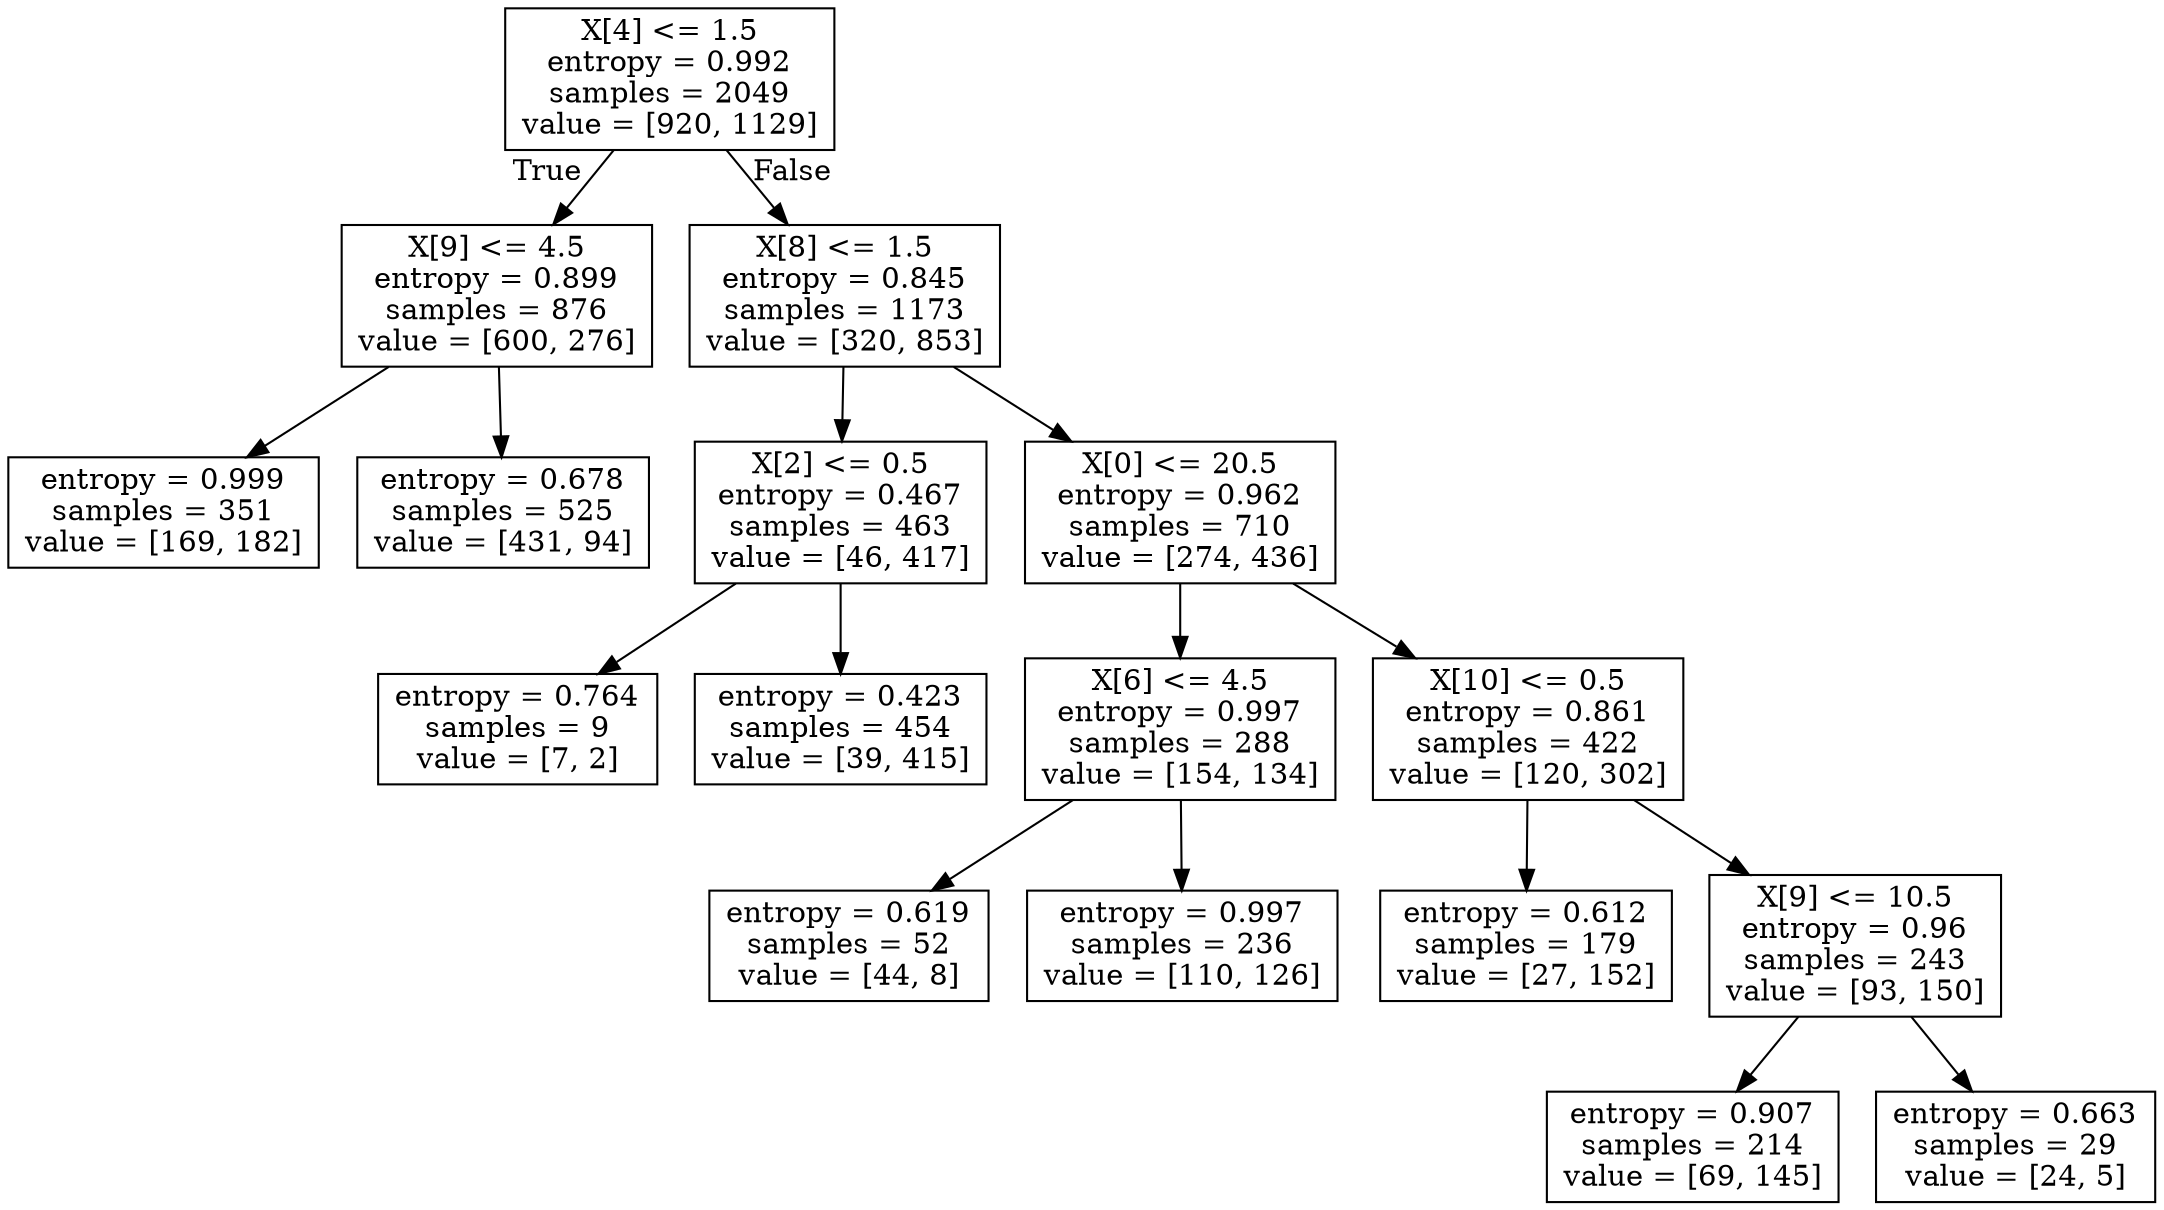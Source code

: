 digraph Tree {
node [shape=box] ;
0 [label="X[4] <= 1.5\nentropy = 0.992\nsamples = 2049\nvalue = [920, 1129]"] ;
1 [label="X[9] <= 4.5\nentropy = 0.899\nsamples = 876\nvalue = [600, 276]"] ;
0 -> 1 [labeldistance=2.5, labelangle=45, headlabel="True"] ;
5 [label="entropy = 0.999\nsamples = 351\nvalue = [169, 182]"] ;
1 -> 5 ;
6 [label="entropy = 0.678\nsamples = 525\nvalue = [431, 94]"] ;
1 -> 6 ;
2 [label="X[8] <= 1.5\nentropy = 0.845\nsamples = 1173\nvalue = [320, 853]"] ;
0 -> 2 [labeldistance=2.5, labelangle=-45, headlabel="False"] ;
3 [label="X[2] <= 0.5\nentropy = 0.467\nsamples = 463\nvalue = [46, 417]"] ;
2 -> 3 ;
15 [label="entropy = 0.764\nsamples = 9\nvalue = [7, 2]"] ;
3 -> 15 ;
16 [label="entropy = 0.423\nsamples = 454\nvalue = [39, 415]"] ;
3 -> 16 ;
4 [label="X[0] <= 20.5\nentropy = 0.962\nsamples = 710\nvalue = [274, 436]"] ;
2 -> 4 ;
7 [label="X[6] <= 4.5\nentropy = 0.997\nsamples = 288\nvalue = [154, 134]"] ;
4 -> 7 ;
13 [label="entropy = 0.619\nsamples = 52\nvalue = [44, 8]"] ;
7 -> 13 ;
14 [label="entropy = 0.997\nsamples = 236\nvalue = [110, 126]"] ;
7 -> 14 ;
8 [label="X[10] <= 0.5\nentropy = 0.861\nsamples = 422\nvalue = [120, 302]"] ;
4 -> 8 ;
9 [label="entropy = 0.612\nsamples = 179\nvalue = [27, 152]"] ;
8 -> 9 ;
10 [label="X[9] <= 10.5\nentropy = 0.96\nsamples = 243\nvalue = [93, 150]"] ;
8 -> 10 ;
11 [label="entropy = 0.907\nsamples = 214\nvalue = [69, 145]"] ;
10 -> 11 ;
12 [label="entropy = 0.663\nsamples = 29\nvalue = [24, 5]"] ;
10 -> 12 ;
}